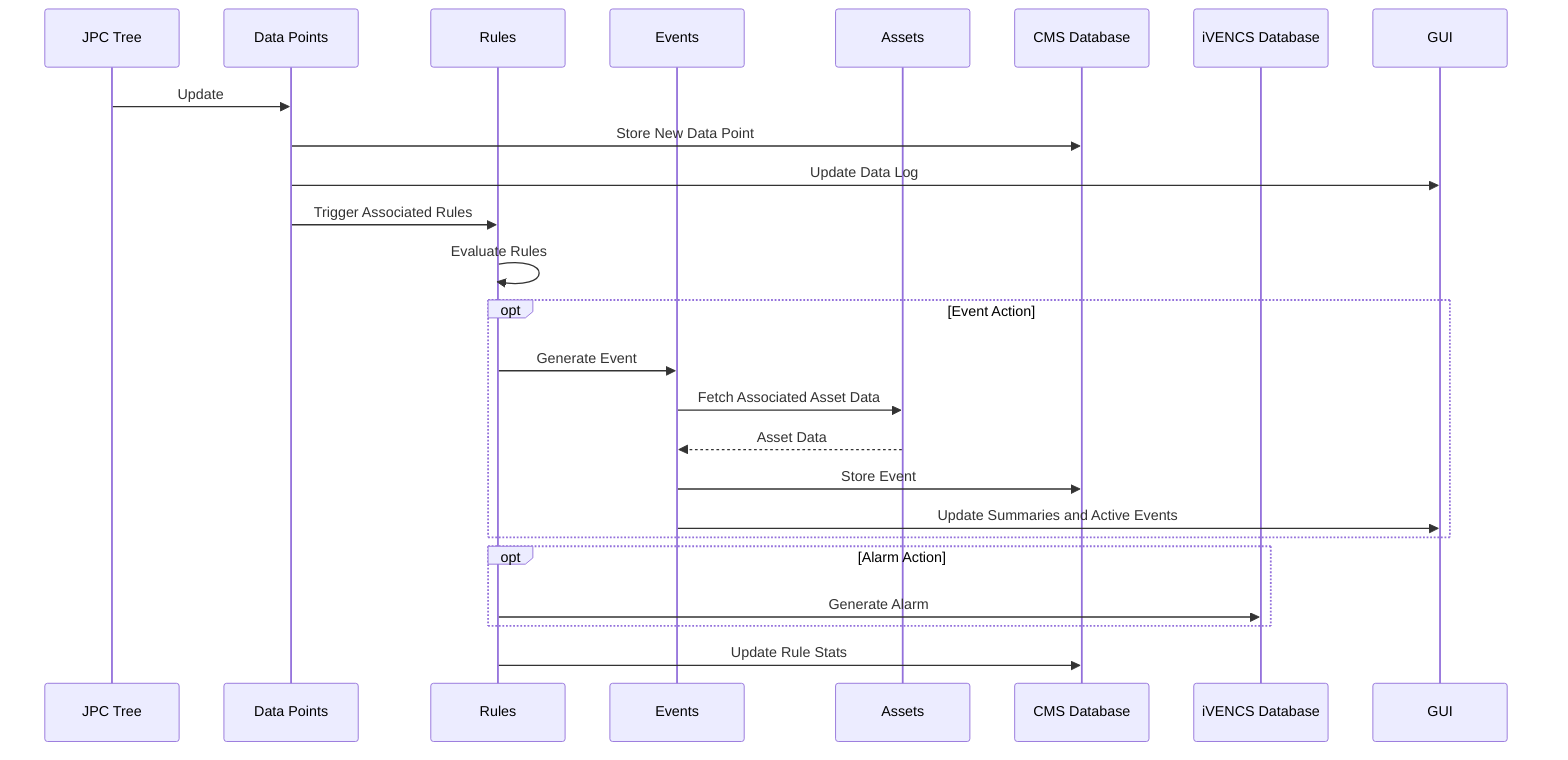sequenceDiagram
    participant JPC Tree
    participant Data Points
    participant Rules
    participant Events
    participant Assets
    participant CMS Database
    participant iVENCS Database
    JPC Tree->>Data Points:Update
    Data Points->>CMS Database:Store New Data Point
    Data Points->>GUI:Update Data Log
    Data Points->>Rules:Trigger Associated Rules
    Rules->>Rules:Evaluate Rules
    opt Event Action
        Rules->>Events:Generate Event
        Events->>Assets:Fetch Associated Asset Data
        Assets-->>Events:Asset Data
        Events->>CMS Database:Store Event
        Events->>GUI:Update Summaries and Active Events
    end
    opt Alarm Action
        Rules->>iVENCS Database:Generate Alarm
    end
    Rules->>CMS Database:Update Rule Stats